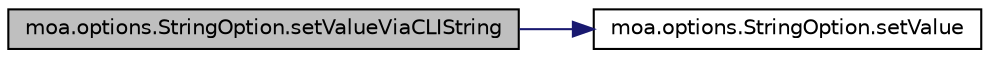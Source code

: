 digraph G
{
  edge [fontname="Helvetica",fontsize="10",labelfontname="Helvetica",labelfontsize="10"];
  node [fontname="Helvetica",fontsize="10",shape=record];
  rankdir=LR;
  Node1 [label="moa.options.StringOption.setValueViaCLIString",height=0.2,width=0.4,color="black", fillcolor="grey75", style="filled" fontcolor="black"];
  Node1 -> Node2 [color="midnightblue",fontsize="10",style="solid",fontname="Helvetica"];
  Node2 [label="moa.options.StringOption.setValue",height=0.2,width=0.4,color="black", fillcolor="white", style="filled",URL="$classmoa_1_1options_1_1StringOption.html#a8e4bb82d57a01d411ce02bdd768116db"];
}
